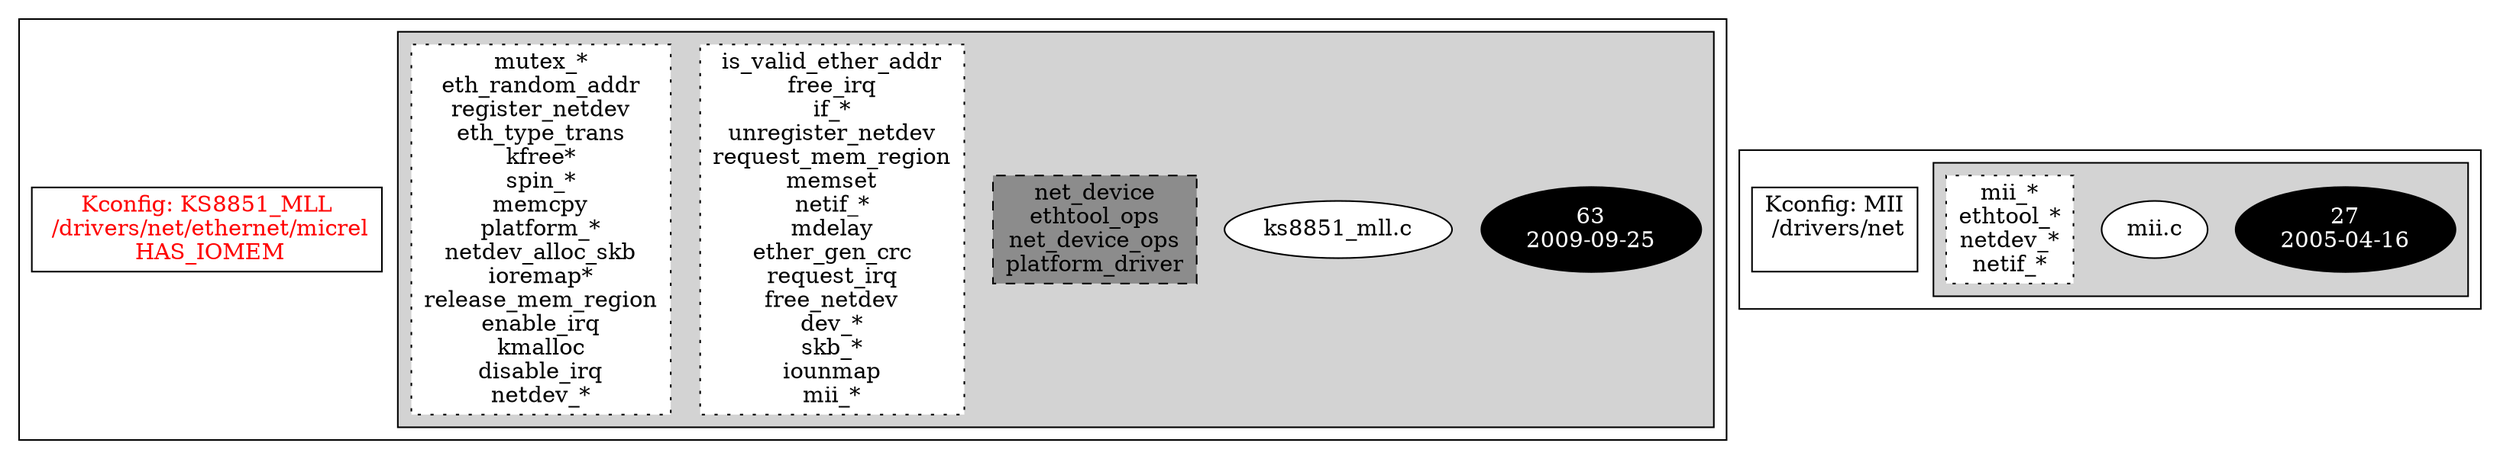 digraph Driver {
	ranksep=2;
	splines=ortho;
	//Symbol: KS8851_MLL
	subgraph "cluster_KS8851_MLL"{
		subgraph "cluster_ks8851_mll.c" {
			style=filled
			"commit_ks8851_mll.c" [style=filled, fillcolor=black, fontcolor=white, label="63\n2009-09-25"];
			"ks8851_mll.c" [style=filled, fillcolor=white, fontcolor=black, label="ks8851_mll.c\n"];
			"structs-ks8851_mll.c" [style="filled,dashed" shape=box, fillcolor=grey55, fontcolor=black, label="net_device\nethtool_ops\nnet_device_ops\nplatform_driver\n"];
			"funccall2-ks8851_mll.c" [style="filled,dotted" shape=box, fillcolor=white, fontcolor=black, label="is_valid_ether_addr\nfree_irq\nif_*\nunregister_netdev\nrequest_mem_region\nmemset\nnetif_*\nmdelay\nether_gen_crc\nrequest_irq\nfree_netdev\ndev_*\nskb_*\niounmap\nmii_*\n"];
			"funccall1-ks8851_mll.c" [style="filled,dotted" shape=box, fillcolor=white, fontcolor=black, label="mutex_*\neth_random_addr\nregister_netdev\neth_type_trans\nkfree*\nspin_*\nmemcpy\nplatform_*\nnetdev_alloc_skb\nioremap*\nrelease_mem_region\nenable_irq\nkmalloc\ndisable_irq\nnetdev_*\n"];
		}
		"K:KS8851_MLL" [label="Kconfig: KS8851_MLL\n /drivers/net/ethernet/micrel\n  HAS_IOMEM ", shape=box, fontcolor=red];
	}
	//Symbol: MII
	subgraph "cluster_MII"{
		subgraph "cluster_mii.c" {
			style=filled
			"commit_mii.c" [style=filled, fillcolor=black, fontcolor=white, label="27\n2005-04-16"];
			"mii.c" [style=filled, fillcolor=white, fontcolor=black, label="mii.c\n"];
			"funccall0-mii.c" [style="filled,dotted" shape=box, fillcolor=white, fontcolor=black, label="mii_*\nethtool_*\nnetdev_*\nnetif_*\n"];
		}
		"K:MII" [label="Kconfig: MII\n /drivers/net\n ", shape=box];
	}
}
